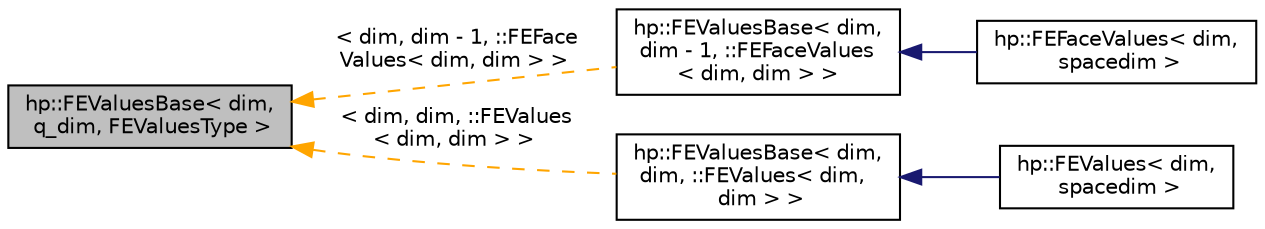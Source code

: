 digraph "hp::FEValuesBase&lt; dim, q_dim, FEValuesType &gt;"
{
 // LATEX_PDF_SIZE
  edge [fontname="Helvetica",fontsize="10",labelfontname="Helvetica",labelfontsize="10"];
  node [fontname="Helvetica",fontsize="10",shape=record];
  rankdir="LR";
  Node1 [label="hp::FEValuesBase\< dim,\l q_dim, FEValuesType \>",height=0.2,width=0.4,color="black", fillcolor="grey75", style="filled", fontcolor="black",tooltip=" "];
  Node1 -> Node2 [dir="back",color="orange",fontsize="10",style="dashed",label=" \< dim, dim - 1, ::FEFace\lValues\< dim, dim \> \>" ,fontname="Helvetica"];
  Node2 [label="hp::FEValuesBase\< dim,\l dim - 1, ::FEFaceValues\l\< dim, dim \> \>",height=0.2,width=0.4,color="black", fillcolor="white", style="filled",URL="$classhp_1_1FEValuesBase.html",tooltip=" "];
  Node2 -> Node3 [dir="back",color="midnightblue",fontsize="10",style="solid",fontname="Helvetica"];
  Node3 [label="hp::FEFaceValues\< dim,\l spacedim \>",height=0.2,width=0.4,color="black", fillcolor="white", style="filled",URL="$classhp_1_1FEFaceValues.html",tooltip=" "];
  Node1 -> Node4 [dir="back",color="orange",fontsize="10",style="dashed",label=" \< dim, dim, ::FEValues\l\< dim, dim \> \>" ,fontname="Helvetica"];
  Node4 [label="hp::FEValuesBase\< dim,\l dim, ::FEValues\< dim,\l dim \> \>",height=0.2,width=0.4,color="black", fillcolor="white", style="filled",URL="$classhp_1_1FEValuesBase.html",tooltip=" "];
  Node4 -> Node5 [dir="back",color="midnightblue",fontsize="10",style="solid",fontname="Helvetica"];
  Node5 [label="hp::FEValues\< dim,\l spacedim \>",height=0.2,width=0.4,color="black", fillcolor="white", style="filled",URL="$classhp_1_1FEValues.html",tooltip=" "];
}
